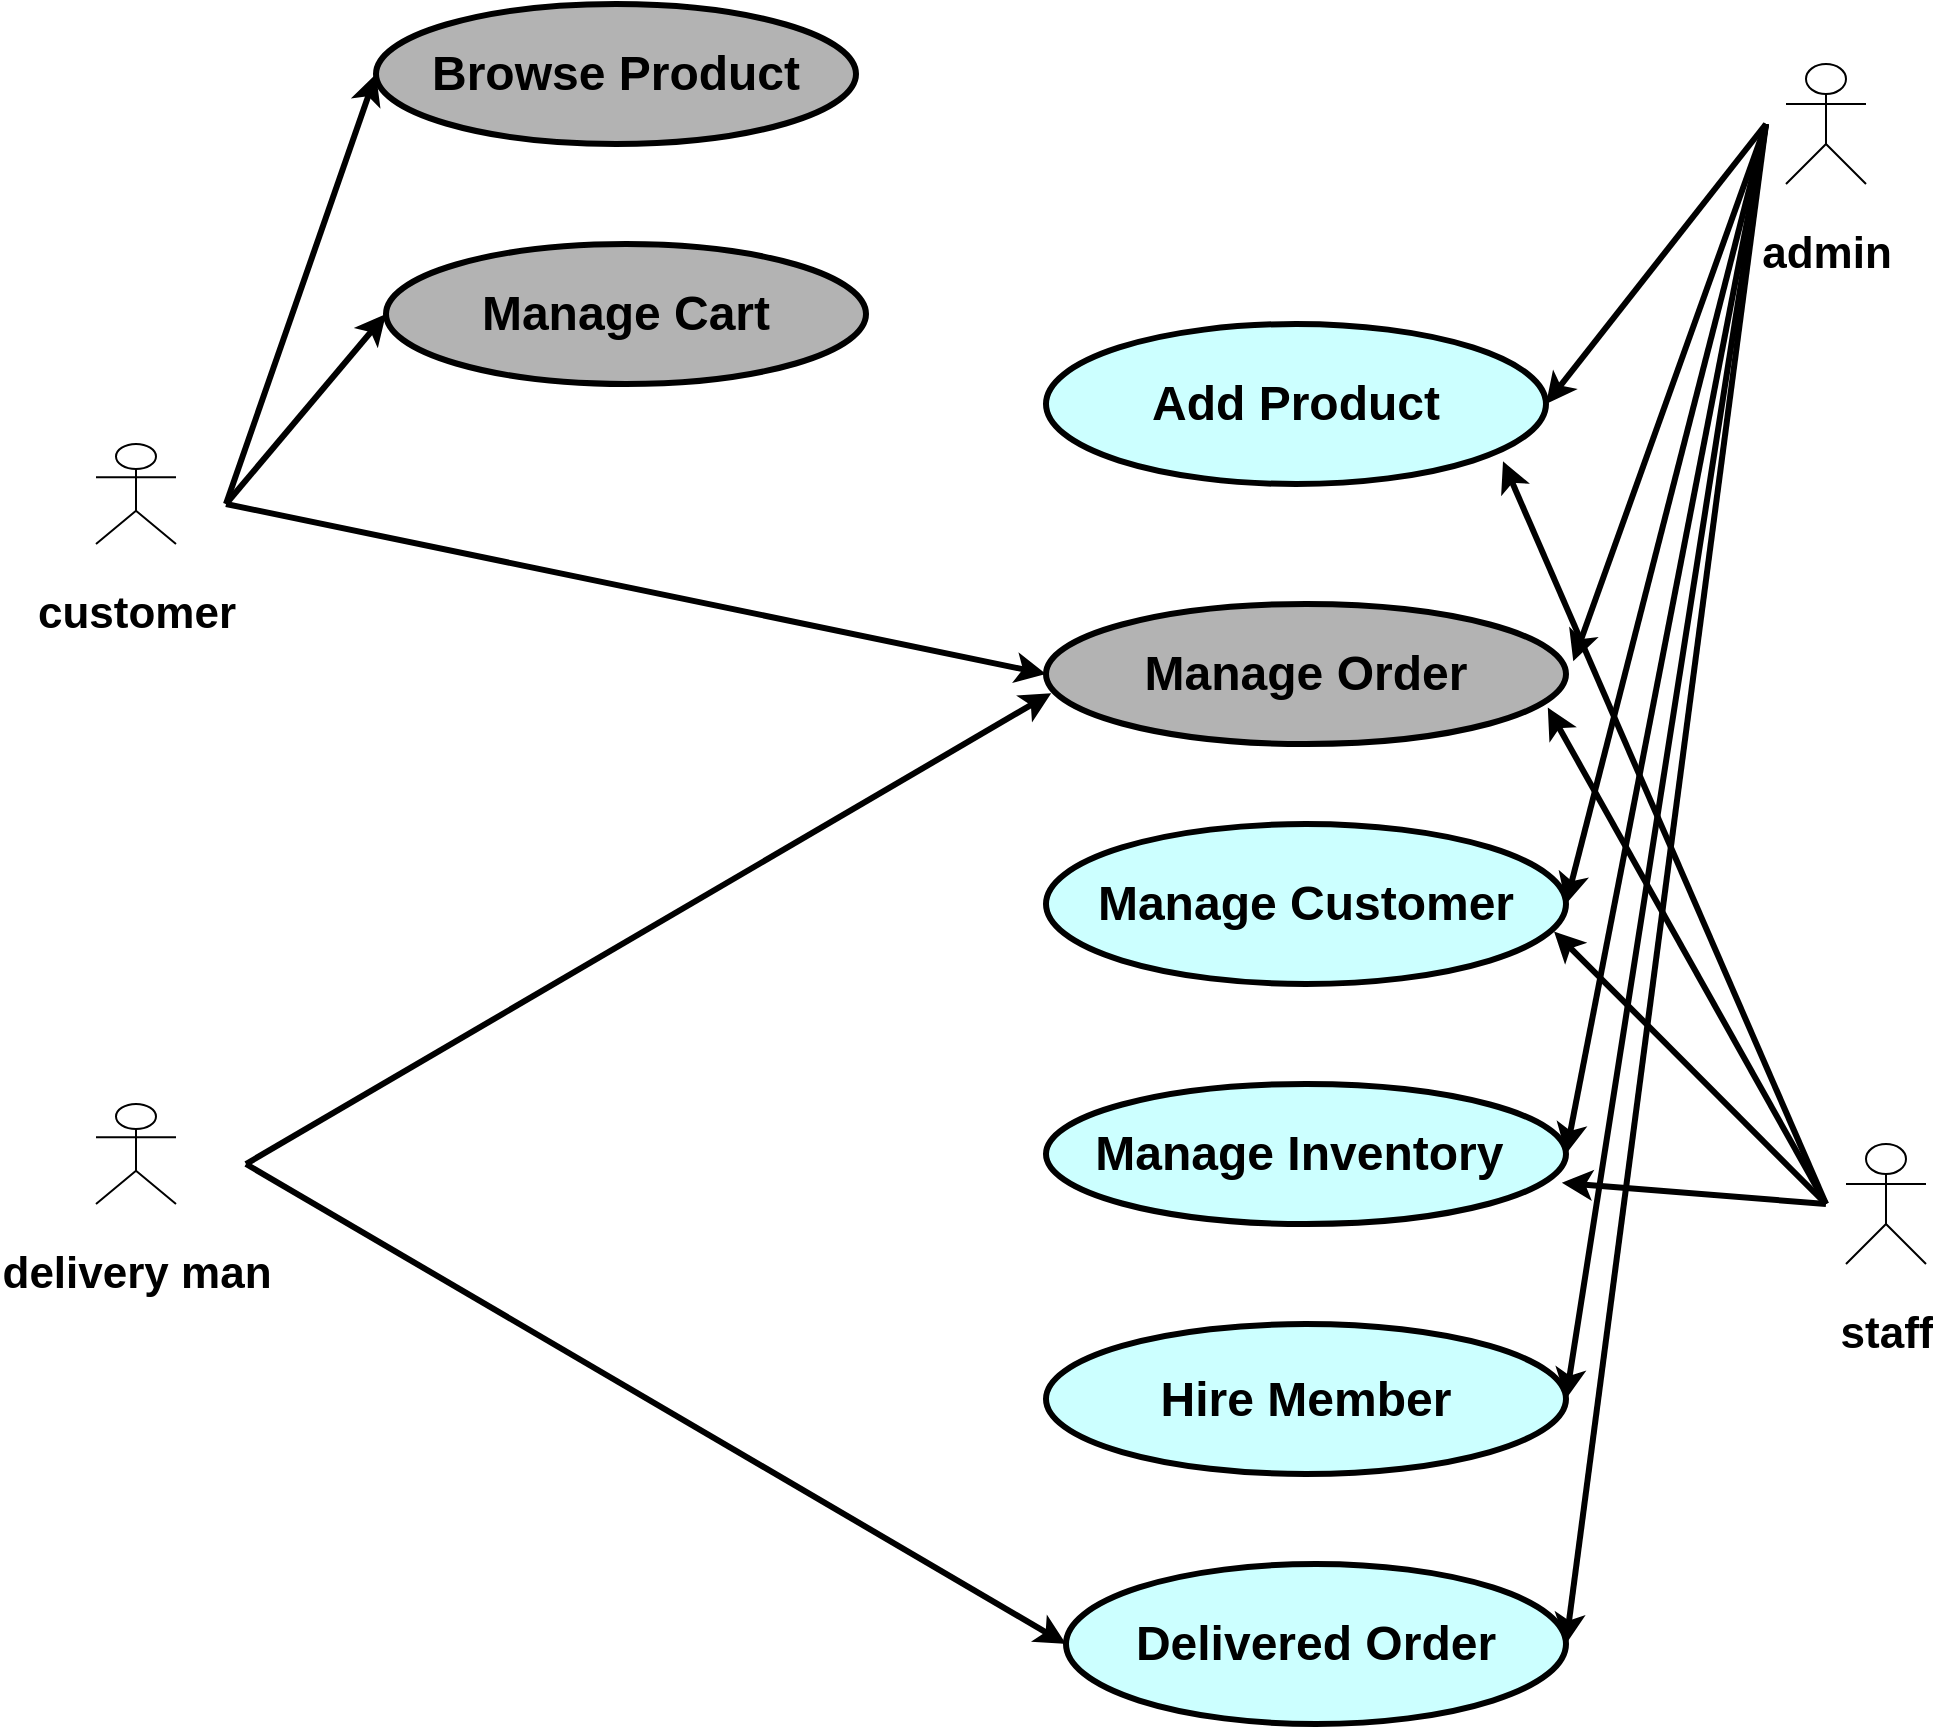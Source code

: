 <mxfile version="21.6.6" type="github">
  <diagram name="Page-1" id="i-NhLRbu7dbLxaArDhGR">
    <mxGraphModel dx="1900" dy="573" grid="1" gridSize="10" guides="1" tooltips="1" connect="1" arrows="1" fold="1" page="1" pageScale="1" pageWidth="850" pageHeight="1400" math="0" shadow="0">
      <root>
        <mxCell id="0" />
        <mxCell id="1" parent="0" />
        <mxCell id="j6z6jnKe2vvA5w4P3QJ6-18" style="rounded=0;orthogonalLoop=1;jettySize=auto;html=1;entryX=0;entryY=0.5;entryDx=0;entryDy=0;strokeWidth=3;" edge="1" parent="1" target="j6z6jnKe2vvA5w4P3QJ6-2">
          <mxGeometry relative="1" as="geometry">
            <mxPoint x="110" y="360" as="sourcePoint" />
          </mxGeometry>
        </mxCell>
        <mxCell id="j6z6jnKe2vvA5w4P3QJ6-1" value="&lt;h2&gt;&lt;font style=&quot;font-size: 22px;&quot;&gt;customer&lt;/font&gt;&lt;/h2&gt;" style="shape=umlActor;verticalLabelPosition=bottom;verticalAlign=top;html=1;outlineConnect=0;" vertex="1" parent="1">
          <mxGeometry x="45" y="330" width="40" height="50" as="geometry" />
        </mxCell>
        <mxCell id="j6z6jnKe2vvA5w4P3QJ6-2" value="&lt;h1&gt;Browse Product&lt;/h1&gt;" style="ellipse;whiteSpace=wrap;html=1;strokeWidth=3;fillColor=#B3B3B3;" vertex="1" parent="1">
          <mxGeometry x="185" y="110" width="240" height="70" as="geometry" />
        </mxCell>
        <mxCell id="j6z6jnKe2vvA5w4P3QJ6-3" value="&lt;h1&gt;Manage Order&lt;/h1&gt;" style="ellipse;whiteSpace=wrap;html=1;strokeWidth=3;fillColor=#B3B3B3;" vertex="1" parent="1">
          <mxGeometry x="520" y="410" width="260" height="70" as="geometry" />
        </mxCell>
        <mxCell id="j6z6jnKe2vvA5w4P3QJ6-5" value="&lt;h1&gt;Manage Cart&lt;/h1&gt;" style="ellipse;whiteSpace=wrap;html=1;strokeWidth=3;fillColor=#B3B3B3;" vertex="1" parent="1">
          <mxGeometry x="190" y="230" width="240" height="70" as="geometry" />
        </mxCell>
        <mxCell id="j6z6jnKe2vvA5w4P3QJ6-6" value="&lt;h1&gt;Add Product&lt;/h1&gt;" style="ellipse;whiteSpace=wrap;html=1;strokeWidth=3;fillColor=#CCFFFF;" vertex="1" parent="1">
          <mxGeometry x="520" y="270" width="250" height="80" as="geometry" />
        </mxCell>
        <mxCell id="j6z6jnKe2vvA5w4P3QJ6-8" value="&lt;h1&gt;Manage Customer&lt;/h1&gt;" style="ellipse;whiteSpace=wrap;html=1;strokeWidth=3;fillColor=#CCFFFF;" vertex="1" parent="1">
          <mxGeometry x="520" y="520" width="260" height="80" as="geometry" />
        </mxCell>
        <mxCell id="j6z6jnKe2vvA5w4P3QJ6-9" value="&lt;h1&gt;Manage Inventory&amp;nbsp;&lt;/h1&gt;" style="ellipse;whiteSpace=wrap;html=1;strokeWidth=3;fillColor=#CCFFFF;" vertex="1" parent="1">
          <mxGeometry x="520" y="650" width="260" height="70" as="geometry" />
        </mxCell>
        <mxCell id="j6z6jnKe2vvA5w4P3QJ6-10" value="&lt;h1&gt;Hire Member&lt;/h1&gt;" style="ellipse;whiteSpace=wrap;html=1;strokeWidth=3;fillColor=#CCFFFF;" vertex="1" parent="1">
          <mxGeometry x="520" y="770" width="260" height="75" as="geometry" />
        </mxCell>
        <mxCell id="j6z6jnKe2vvA5w4P3QJ6-12" value="&lt;h1&gt;Delivered Order&lt;/h1&gt;" style="ellipse;whiteSpace=wrap;html=1;strokeWidth=3;fillColor=#CCFFFF;" vertex="1" parent="1">
          <mxGeometry x="530" y="890" width="250" height="80" as="geometry" />
        </mxCell>
        <mxCell id="j6z6jnKe2vvA5w4P3QJ6-21" style="rounded=0;orthogonalLoop=1;jettySize=auto;html=1;entryX=0.01;entryY=0.637;entryDx=0;entryDy=0;entryPerimeter=0;strokeWidth=3;" edge="1" parent="1" target="j6z6jnKe2vvA5w4P3QJ6-3">
          <mxGeometry relative="1" as="geometry">
            <mxPoint x="120" y="690" as="sourcePoint" />
          </mxGeometry>
        </mxCell>
        <mxCell id="j6z6jnKe2vvA5w4P3QJ6-13" value="&lt;h2&gt;&lt;font style=&quot;font-size: 22px;&quot;&gt;delivery man&lt;/font&gt;&lt;/h2&gt;" style="shape=umlActor;verticalLabelPosition=bottom;verticalAlign=top;html=1;outlineConnect=0;" vertex="1" parent="1">
          <mxGeometry x="45" y="660" width="40" height="50" as="geometry" />
        </mxCell>
        <mxCell id="j6z6jnKe2vvA5w4P3QJ6-23" style="rounded=0;orthogonalLoop=1;jettySize=auto;html=1;entryX=1;entryY=0.5;entryDx=0;entryDy=0;strokeWidth=3;" edge="1" parent="1" target="j6z6jnKe2vvA5w4P3QJ6-6">
          <mxGeometry relative="1" as="geometry">
            <mxPoint x="880" y="170" as="sourcePoint" />
          </mxGeometry>
        </mxCell>
        <mxCell id="j6z6jnKe2vvA5w4P3QJ6-14" value="&lt;h2&gt;&lt;font style=&quot;font-size: 22px;&quot;&gt;admin&lt;/font&gt;&lt;/h2&gt;" style="shape=umlActor;verticalLabelPosition=bottom;verticalAlign=top;html=1;outlineConnect=0;" vertex="1" parent="1">
          <mxGeometry x="890" y="140" width="40" height="60" as="geometry" />
        </mxCell>
        <mxCell id="j6z6jnKe2vvA5w4P3QJ6-15" value="&lt;h2&gt;&lt;span style=&quot;font-size: 22px;&quot;&gt;staff&lt;/span&gt;&lt;/h2&gt;" style="shape=umlActor;verticalLabelPosition=bottom;verticalAlign=top;html=1;outlineConnect=0;" vertex="1" parent="1">
          <mxGeometry x="920" y="680" width="40" height="60" as="geometry" />
        </mxCell>
        <mxCell id="j6z6jnKe2vvA5w4P3QJ6-19" style="rounded=0;orthogonalLoop=1;jettySize=auto;html=1;entryX=0;entryY=0.5;entryDx=0;entryDy=0;strokeWidth=3;" edge="1" parent="1" target="j6z6jnKe2vvA5w4P3QJ6-5">
          <mxGeometry relative="1" as="geometry">
            <mxPoint x="110" y="360" as="sourcePoint" />
            <mxPoint x="195" y="155" as="targetPoint" />
          </mxGeometry>
        </mxCell>
        <mxCell id="j6z6jnKe2vvA5w4P3QJ6-20" style="rounded=0;orthogonalLoop=1;jettySize=auto;html=1;entryX=0;entryY=0.5;entryDx=0;entryDy=0;strokeWidth=3;" edge="1" parent="1" target="j6z6jnKe2vvA5w4P3QJ6-3">
          <mxGeometry relative="1" as="geometry">
            <mxPoint x="110" y="360" as="sourcePoint" />
            <mxPoint x="205" y="165" as="targetPoint" />
          </mxGeometry>
        </mxCell>
        <mxCell id="j6z6jnKe2vvA5w4P3QJ6-22" style="rounded=0;orthogonalLoop=1;jettySize=auto;html=1;entryX=0;entryY=0.5;entryDx=0;entryDy=0;strokeWidth=3;" edge="1" parent="1" target="j6z6jnKe2vvA5w4P3QJ6-12">
          <mxGeometry relative="1" as="geometry">
            <mxPoint x="120" y="690" as="sourcePoint" />
            <mxPoint x="382" y="630" as="targetPoint" />
          </mxGeometry>
        </mxCell>
        <mxCell id="j6z6jnKe2vvA5w4P3QJ6-24" style="rounded=0;orthogonalLoop=1;jettySize=auto;html=1;entryX=1.014;entryY=0.409;entryDx=0;entryDy=0;strokeWidth=3;entryPerimeter=0;" edge="1" parent="1" target="j6z6jnKe2vvA5w4P3QJ6-3">
          <mxGeometry relative="1" as="geometry">
            <mxPoint x="880" y="170" as="sourcePoint" />
            <mxPoint x="780" y="320" as="targetPoint" />
          </mxGeometry>
        </mxCell>
        <mxCell id="j6z6jnKe2vvA5w4P3QJ6-25" style="rounded=0;orthogonalLoop=1;jettySize=auto;html=1;entryX=1;entryY=0.5;entryDx=0;entryDy=0;strokeWidth=3;" edge="1" parent="1" target="j6z6jnKe2vvA5w4P3QJ6-8">
          <mxGeometry relative="1" as="geometry">
            <mxPoint x="880" y="170" as="sourcePoint" />
            <mxPoint x="790" y="330" as="targetPoint" />
          </mxGeometry>
        </mxCell>
        <mxCell id="j6z6jnKe2vvA5w4P3QJ6-26" style="rounded=0;orthogonalLoop=1;jettySize=auto;html=1;entryX=1;entryY=0.5;entryDx=0;entryDy=0;strokeWidth=3;" edge="1" parent="1" target="j6z6jnKe2vvA5w4P3QJ6-9">
          <mxGeometry relative="1" as="geometry">
            <mxPoint x="880" y="170" as="sourcePoint" />
            <mxPoint x="800" y="340" as="targetPoint" />
          </mxGeometry>
        </mxCell>
        <mxCell id="j6z6jnKe2vvA5w4P3QJ6-27" style="rounded=0;orthogonalLoop=1;jettySize=auto;html=1;entryX=1;entryY=0.5;entryDx=0;entryDy=0;strokeWidth=3;" edge="1" parent="1" target="j6z6jnKe2vvA5w4P3QJ6-10">
          <mxGeometry relative="1" as="geometry">
            <mxPoint x="880" y="170" as="sourcePoint" />
            <mxPoint x="810" y="350" as="targetPoint" />
          </mxGeometry>
        </mxCell>
        <mxCell id="j6z6jnKe2vvA5w4P3QJ6-28" style="rounded=0;orthogonalLoop=1;jettySize=auto;html=1;entryX=1;entryY=0.5;entryDx=0;entryDy=0;strokeWidth=3;" edge="1" parent="1" target="j6z6jnKe2vvA5w4P3QJ6-12">
          <mxGeometry relative="1" as="geometry">
            <mxPoint x="880" y="170" as="sourcePoint" />
            <mxPoint x="820" y="360" as="targetPoint" />
          </mxGeometry>
        </mxCell>
        <mxCell id="j6z6jnKe2vvA5w4P3QJ6-30" style="rounded=0;orthogonalLoop=1;jettySize=auto;html=1;entryX=0.914;entryY=0.858;entryDx=0;entryDy=0;strokeWidth=3;entryPerimeter=0;" edge="1" parent="1" target="j6z6jnKe2vvA5w4P3QJ6-6">
          <mxGeometry relative="1" as="geometry">
            <mxPoint x="910" y="710" as="sourcePoint" />
            <mxPoint x="790" y="940" as="targetPoint" />
          </mxGeometry>
        </mxCell>
        <mxCell id="j6z6jnKe2vvA5w4P3QJ6-31" style="rounded=0;orthogonalLoop=1;jettySize=auto;html=1;entryX=0.965;entryY=0.74;entryDx=0;entryDy=0;strokeWidth=3;entryPerimeter=0;" edge="1" parent="1" target="j6z6jnKe2vvA5w4P3QJ6-3">
          <mxGeometry relative="1" as="geometry">
            <mxPoint x="910" y="710" as="sourcePoint" />
            <mxPoint x="759" y="349" as="targetPoint" />
          </mxGeometry>
        </mxCell>
        <mxCell id="j6z6jnKe2vvA5w4P3QJ6-32" style="rounded=0;orthogonalLoop=1;jettySize=auto;html=1;entryX=0.977;entryY=0.672;entryDx=0;entryDy=0;strokeWidth=3;entryPerimeter=0;" edge="1" parent="1" target="j6z6jnKe2vvA5w4P3QJ6-8">
          <mxGeometry relative="1" as="geometry">
            <mxPoint x="910" y="710" as="sourcePoint" />
            <mxPoint x="781" y="472" as="targetPoint" />
          </mxGeometry>
        </mxCell>
        <mxCell id="j6z6jnKe2vvA5w4P3QJ6-33" style="rounded=0;orthogonalLoop=1;jettySize=auto;html=1;entryX=0.992;entryY=0.706;entryDx=0;entryDy=0;strokeWidth=3;entryPerimeter=0;" edge="1" parent="1" target="j6z6jnKe2vvA5w4P3QJ6-9">
          <mxGeometry relative="1" as="geometry">
            <mxPoint x="910" y="710" as="sourcePoint" />
            <mxPoint x="784" y="584" as="targetPoint" />
          </mxGeometry>
        </mxCell>
      </root>
    </mxGraphModel>
  </diagram>
</mxfile>
